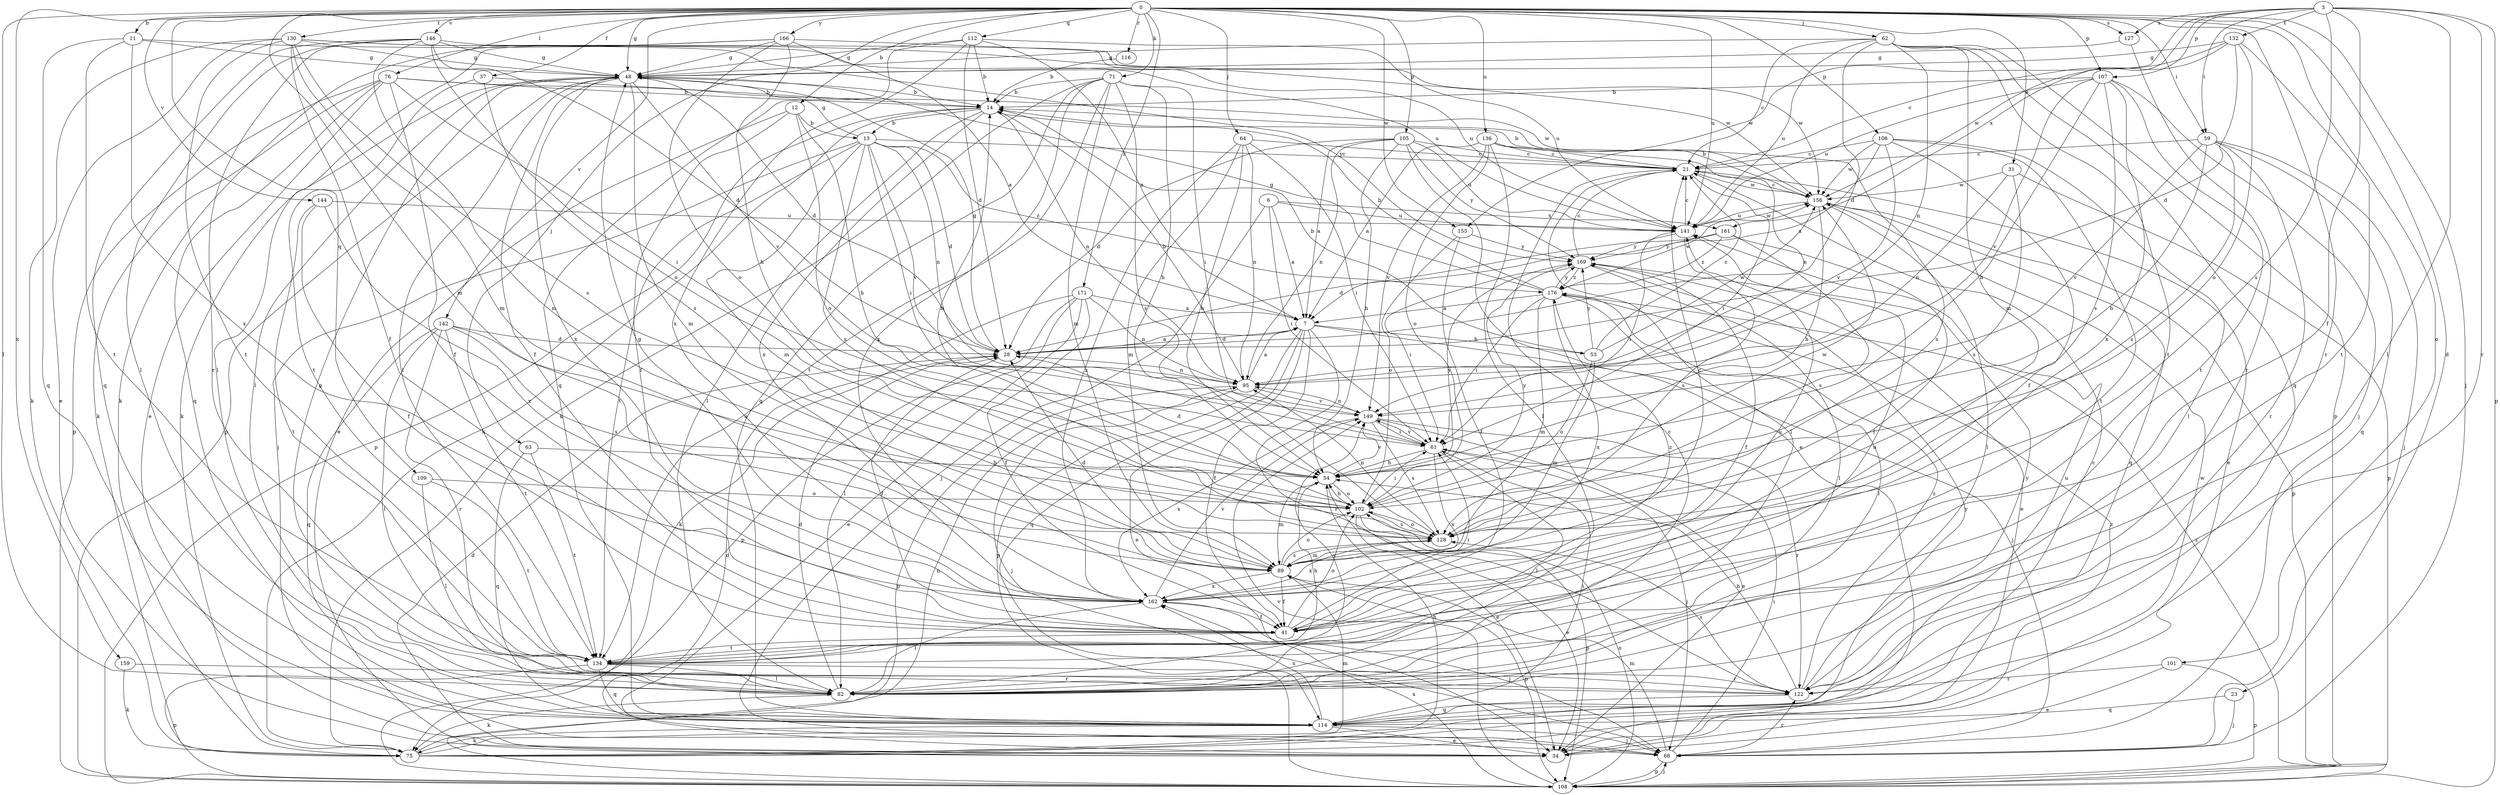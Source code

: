 strict digraph  {
0;
3;
6;
7;
11;
12;
13;
14;
21;
23;
28;
31;
34;
37;
41;
48;
53;
54;
59;
61;
62;
63;
64;
68;
71;
75;
76;
82;
89;
95;
101;
102;
105;
106;
107;
108;
109;
112;
114;
116;
122;
127;
128;
130;
132;
134;
136;
141;
142;
144;
146;
149;
155;
156;
159;
161;
162;
166;
169;
171;
176;
0 -> 11  [label=b];
0 -> 12  [label=b];
0 -> 23  [label=d];
0 -> 31  [label=e];
0 -> 37  [label=f];
0 -> 48  [label=g];
0 -> 59  [label=i];
0 -> 62  [label=j];
0 -> 63  [label=j];
0 -> 64  [label=j];
0 -> 68  [label=j];
0 -> 71  [label=k];
0 -> 76  [label=l];
0 -> 82  [label=l];
0 -> 89  [label=m];
0 -> 101  [label=o];
0 -> 105  [label=p];
0 -> 106  [label=p];
0 -> 107  [label=p];
0 -> 109  [label=q];
0 -> 112  [label=q];
0 -> 116  [label=r];
0 -> 122  [label=r];
0 -> 127  [label=s];
0 -> 130  [label=t];
0 -> 136  [label=u];
0 -> 141  [label=u];
0 -> 142  [label=v];
0 -> 144  [label=v];
0 -> 146  [label=v];
0 -> 155  [label=w];
0 -> 159  [label=x];
0 -> 166  [label=y];
0 -> 171  [label=z];
3 -> 41  [label=f];
3 -> 59  [label=i];
3 -> 82  [label=l];
3 -> 107  [label=p];
3 -> 108  [label=p];
3 -> 122  [label=r];
3 -> 127  [label=s];
3 -> 128  [label=s];
3 -> 132  [label=t];
3 -> 155  [label=w];
3 -> 161  [label=x];
6 -> 7  [label=a];
6 -> 61  [label=i];
6 -> 68  [label=j];
6 -> 141  [label=u];
6 -> 161  [label=x];
7 -> 28  [label=d];
7 -> 34  [label=e];
7 -> 41  [label=f];
7 -> 53  [label=h];
7 -> 68  [label=j];
7 -> 108  [label=p];
7 -> 114  [label=q];
7 -> 122  [label=r];
11 -> 48  [label=g];
11 -> 114  [label=q];
11 -> 134  [label=t];
11 -> 156  [label=w];
11 -> 162  [label=x];
12 -> 13  [label=b];
12 -> 34  [label=e];
12 -> 41  [label=f];
12 -> 54  [label=h];
12 -> 102  [label=o];
13 -> 21  [label=c];
13 -> 28  [label=d];
13 -> 48  [label=g];
13 -> 61  [label=i];
13 -> 68  [label=j];
13 -> 89  [label=m];
13 -> 95  [label=n];
13 -> 128  [label=s];
13 -> 134  [label=t];
13 -> 149  [label=v];
13 -> 176  [label=z];
14 -> 13  [label=b];
14 -> 75  [label=k];
14 -> 82  [label=l];
14 -> 95  [label=n];
14 -> 108  [label=p];
14 -> 162  [label=x];
21 -> 14  [label=b];
21 -> 34  [label=e];
21 -> 61  [label=i];
21 -> 82  [label=l];
21 -> 156  [label=w];
23 -> 68  [label=j];
23 -> 114  [label=q];
28 -> 7  [label=a];
28 -> 41  [label=f];
28 -> 48  [label=g];
28 -> 95  [label=n];
31 -> 95  [label=n];
31 -> 108  [label=p];
31 -> 128  [label=s];
31 -> 156  [label=w];
34 -> 28  [label=d];
34 -> 176  [label=z];
37 -> 14  [label=b];
37 -> 128  [label=s];
37 -> 134  [label=t];
41 -> 61  [label=i];
41 -> 102  [label=o];
41 -> 134  [label=t];
41 -> 141  [label=u];
48 -> 14  [label=b];
48 -> 28  [label=d];
48 -> 41  [label=f];
48 -> 75  [label=k];
48 -> 82  [label=l];
48 -> 89  [label=m];
48 -> 108  [label=p];
48 -> 134  [label=t];
48 -> 149  [label=v];
48 -> 162  [label=x];
53 -> 14  [label=b];
53 -> 21  [label=c];
53 -> 89  [label=m];
53 -> 102  [label=o];
53 -> 156  [label=w];
53 -> 169  [label=y];
54 -> 28  [label=d];
54 -> 34  [label=e];
54 -> 89  [label=m];
54 -> 102  [label=o];
54 -> 149  [label=v];
54 -> 169  [label=y];
59 -> 21  [label=c];
59 -> 54  [label=h];
59 -> 68  [label=j];
59 -> 114  [label=q];
59 -> 122  [label=r];
59 -> 128  [label=s];
59 -> 149  [label=v];
61 -> 54  [label=h];
61 -> 68  [label=j];
61 -> 82  [label=l];
61 -> 149  [label=v];
61 -> 162  [label=x];
62 -> 21  [label=c];
62 -> 28  [label=d];
62 -> 48  [label=g];
62 -> 89  [label=m];
62 -> 95  [label=n];
62 -> 108  [label=p];
62 -> 114  [label=q];
62 -> 134  [label=t];
62 -> 141  [label=u];
63 -> 54  [label=h];
63 -> 114  [label=q];
63 -> 134  [label=t];
64 -> 21  [label=c];
64 -> 54  [label=h];
64 -> 61  [label=i];
64 -> 89  [label=m];
64 -> 95  [label=n];
64 -> 162  [label=x];
68 -> 28  [label=d];
68 -> 61  [label=i];
68 -> 89  [label=m];
68 -> 108  [label=p];
68 -> 122  [label=r];
71 -> 14  [label=b];
71 -> 54  [label=h];
71 -> 61  [label=i];
71 -> 75  [label=k];
71 -> 89  [label=m];
71 -> 114  [label=q];
71 -> 128  [label=s];
71 -> 134  [label=t];
71 -> 162  [label=x];
75 -> 21  [label=c];
75 -> 54  [label=h];
75 -> 89  [label=m];
75 -> 95  [label=n];
75 -> 156  [label=w];
75 -> 169  [label=y];
76 -> 14  [label=b];
76 -> 34  [label=e];
76 -> 41  [label=f];
76 -> 61  [label=i];
76 -> 75  [label=k];
76 -> 108  [label=p];
76 -> 114  [label=q];
76 -> 156  [label=w];
82 -> 21  [label=c];
82 -> 28  [label=d];
82 -> 48  [label=g];
82 -> 75  [label=k];
82 -> 149  [label=v];
89 -> 21  [label=c];
89 -> 28  [label=d];
89 -> 41  [label=f];
89 -> 102  [label=o];
89 -> 108  [label=p];
89 -> 128  [label=s];
89 -> 162  [label=x];
95 -> 7  [label=a];
95 -> 14  [label=b];
95 -> 68  [label=j];
95 -> 108  [label=p];
95 -> 149  [label=v];
101 -> 34  [label=e];
101 -> 108  [label=p];
101 -> 122  [label=r];
102 -> 14  [label=b];
102 -> 34  [label=e];
102 -> 54  [label=h];
102 -> 61  [label=i];
102 -> 108  [label=p];
102 -> 128  [label=s];
102 -> 156  [label=w];
102 -> 169  [label=y];
105 -> 7  [label=a];
105 -> 21  [label=c];
105 -> 28  [label=d];
105 -> 34  [label=e];
105 -> 54  [label=h];
105 -> 95  [label=n];
105 -> 141  [label=u];
105 -> 169  [label=y];
106 -> 7  [label=a];
106 -> 21  [label=c];
106 -> 41  [label=f];
106 -> 82  [label=l];
106 -> 134  [label=t];
106 -> 149  [label=v];
106 -> 156  [label=w];
107 -> 14  [label=b];
107 -> 54  [label=h];
107 -> 68  [label=j];
107 -> 128  [label=s];
107 -> 134  [label=t];
107 -> 141  [label=u];
107 -> 149  [label=v];
107 -> 162  [label=x];
108 -> 68  [label=j];
108 -> 102  [label=o];
108 -> 149  [label=v];
108 -> 162  [label=x];
108 -> 176  [label=z];
109 -> 82  [label=l];
109 -> 102  [label=o];
109 -> 134  [label=t];
112 -> 7  [label=a];
112 -> 14  [label=b];
112 -> 28  [label=d];
112 -> 48  [label=g];
112 -> 114  [label=q];
112 -> 141  [label=u];
112 -> 162  [label=x];
114 -> 34  [label=e];
114 -> 61  [label=i];
114 -> 68  [label=j];
114 -> 75  [label=k];
114 -> 141  [label=u];
114 -> 162  [label=x];
116 -> 14  [label=b];
122 -> 54  [label=h];
122 -> 114  [label=q];
122 -> 128  [label=s];
122 -> 169  [label=y];
122 -> 176  [label=z];
127 -> 48  [label=g];
127 -> 122  [label=r];
128 -> 89  [label=m];
128 -> 95  [label=n];
128 -> 102  [label=o];
128 -> 162  [label=x];
130 -> 34  [label=e];
130 -> 41  [label=f];
130 -> 48  [label=g];
130 -> 75  [label=k];
130 -> 89  [label=m];
130 -> 128  [label=s];
130 -> 134  [label=t];
130 -> 141  [label=u];
130 -> 169  [label=y];
132 -> 21  [label=c];
132 -> 28  [label=d];
132 -> 48  [label=g];
132 -> 102  [label=o];
132 -> 134  [label=t];
132 -> 156  [label=w];
134 -> 54  [label=h];
134 -> 82  [label=l];
134 -> 108  [label=p];
134 -> 114  [label=q];
134 -> 122  [label=r];
134 -> 141  [label=u];
136 -> 7  [label=a];
136 -> 21  [label=c];
136 -> 82  [label=l];
136 -> 95  [label=n];
136 -> 102  [label=o];
136 -> 128  [label=s];
136 -> 149  [label=v];
141 -> 21  [label=c];
141 -> 61  [label=i];
141 -> 128  [label=s];
141 -> 156  [label=w];
141 -> 169  [label=y];
142 -> 28  [label=d];
142 -> 82  [label=l];
142 -> 102  [label=o];
142 -> 114  [label=q];
142 -> 122  [label=r];
142 -> 128  [label=s];
142 -> 134  [label=t];
144 -> 41  [label=f];
144 -> 134  [label=t];
144 -> 141  [label=u];
144 -> 162  [label=x];
146 -> 28  [label=d];
146 -> 48  [label=g];
146 -> 82  [label=l];
146 -> 89  [label=m];
146 -> 102  [label=o];
146 -> 114  [label=q];
146 -> 122  [label=r];
146 -> 141  [label=u];
149 -> 34  [label=e];
149 -> 61  [label=i];
149 -> 95  [label=n];
149 -> 122  [label=r];
149 -> 128  [label=s];
149 -> 162  [label=x];
155 -> 41  [label=f];
155 -> 102  [label=o];
155 -> 169  [label=y];
156 -> 14  [label=b];
156 -> 21  [label=c];
156 -> 54  [label=h];
156 -> 82  [label=l];
156 -> 108  [label=p];
156 -> 114  [label=q];
156 -> 141  [label=u];
159 -> 75  [label=k];
159 -> 122  [label=r];
161 -> 28  [label=d];
161 -> 41  [label=f];
161 -> 128  [label=s];
161 -> 169  [label=y];
161 -> 176  [label=z];
162 -> 41  [label=f];
162 -> 48  [label=g];
162 -> 68  [label=j];
162 -> 82  [label=l];
162 -> 149  [label=v];
162 -> 176  [label=z];
166 -> 7  [label=a];
166 -> 48  [label=g];
166 -> 54  [label=h];
166 -> 75  [label=k];
166 -> 82  [label=l];
166 -> 102  [label=o];
166 -> 156  [label=w];
169 -> 21  [label=c];
169 -> 34  [label=e];
169 -> 41  [label=f];
169 -> 61  [label=i];
169 -> 82  [label=l];
169 -> 176  [label=z];
171 -> 7  [label=a];
171 -> 34  [label=e];
171 -> 41  [label=f];
171 -> 75  [label=k];
171 -> 82  [label=l];
171 -> 95  [label=n];
171 -> 108  [label=p];
176 -> 7  [label=a];
176 -> 14  [label=b];
176 -> 48  [label=g];
176 -> 61  [label=i];
176 -> 82  [label=l];
176 -> 89  [label=m];
176 -> 156  [label=w];
176 -> 162  [label=x];
176 -> 169  [label=y];
}
